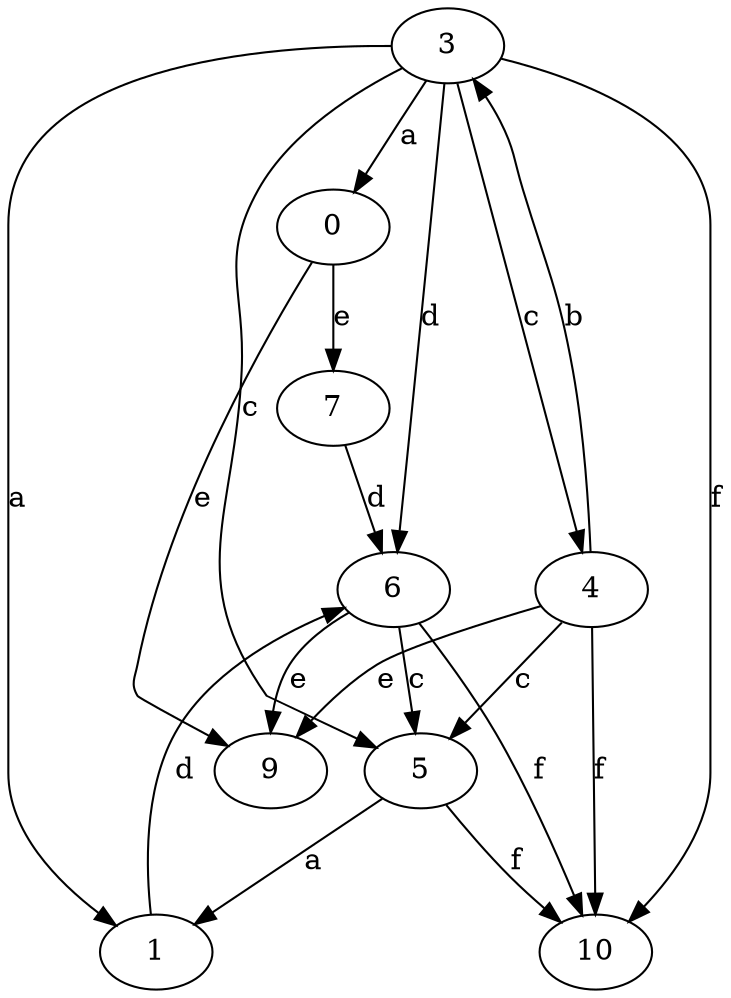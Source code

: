 strict digraph  {
0;
1;
3;
4;
5;
6;
7;
9;
10;
0 -> 7  [label=e];
0 -> 9  [label=e];
1 -> 6  [label=d];
3 -> 0  [label=a];
3 -> 1  [label=a];
3 -> 4  [label=c];
3 -> 5  [label=c];
3 -> 6  [label=d];
3 -> 10  [label=f];
4 -> 3  [label=b];
4 -> 5  [label=c];
4 -> 9  [label=e];
4 -> 10  [label=f];
5 -> 1  [label=a];
5 -> 10  [label=f];
6 -> 5  [label=c];
6 -> 9  [label=e];
6 -> 10  [label=f];
7 -> 6  [label=d];
}
